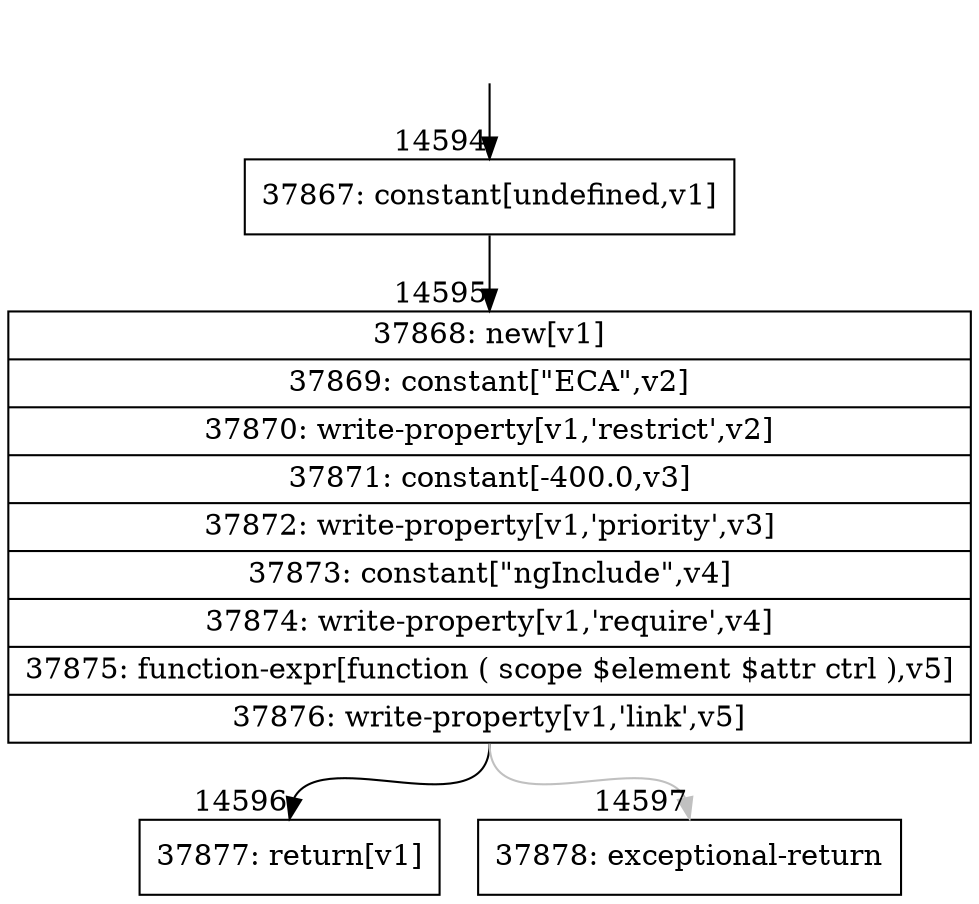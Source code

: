 digraph {
rankdir="TD"
BB_entry1160[shape=none,label=""];
BB_entry1160 -> BB14594 [tailport=s, headport=n, headlabel="    14594"]
BB14594 [shape=record label="{37867: constant[undefined,v1]}" ] 
BB14594 -> BB14595 [tailport=s, headport=n, headlabel="      14595"]
BB14595 [shape=record label="{37868: new[v1]|37869: constant[\"ECA\",v2]|37870: write-property[v1,'restrict',v2]|37871: constant[-400.0,v3]|37872: write-property[v1,'priority',v3]|37873: constant[\"ngInclude\",v4]|37874: write-property[v1,'require',v4]|37875: function-expr[function ( scope $element $attr ctrl ),v5]|37876: write-property[v1,'link',v5]}" ] 
BB14595 -> BB14596 [tailport=s, headport=n, headlabel="      14596"]
BB14595 -> BB14597 [tailport=s, headport=n, color=gray, headlabel="      14597"]
BB14596 [shape=record label="{37877: return[v1]}" ] 
BB14597 [shape=record label="{37878: exceptional-return}" ] 
//#$~ 24137
}

